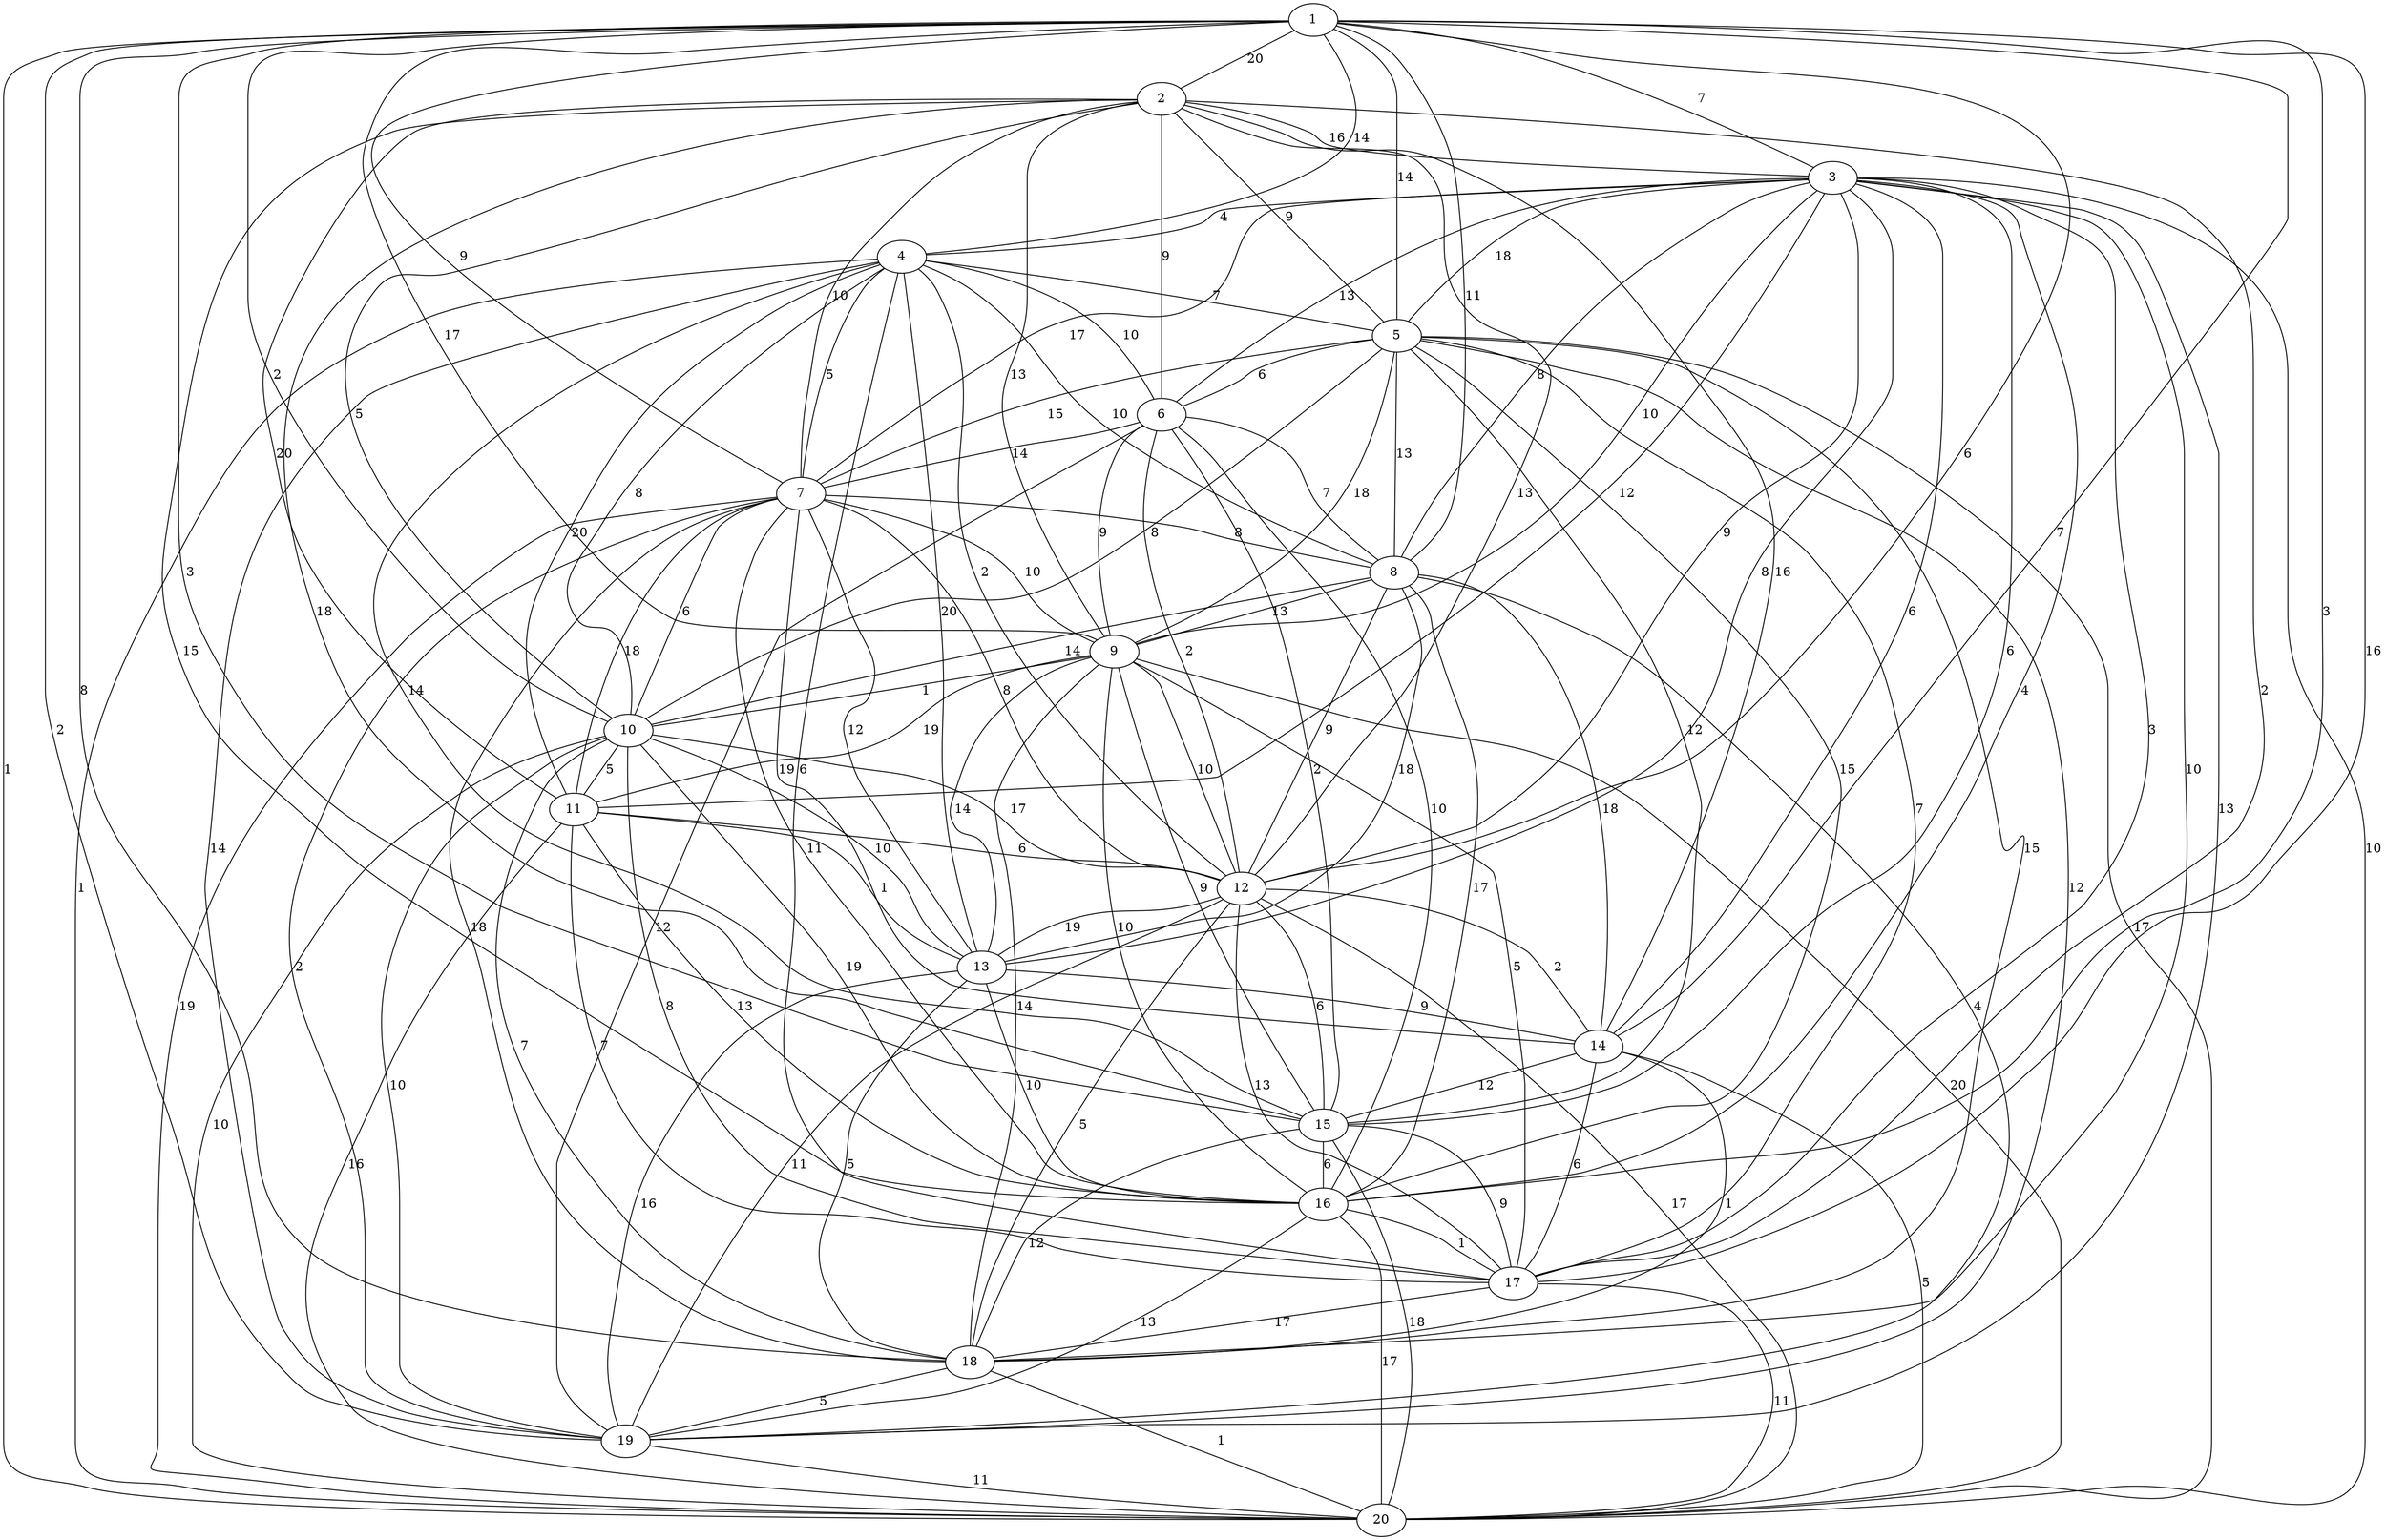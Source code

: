 graph G {
 1 -- 16 [label="3"];
 1 -- 15 [label="3"];
 1 -- 4 [label="14"];
 1 -- 12 [label="6"];
 1 -- 7 [label="9"];
 1 -- 8 [label="11"];
 1 -- 17 [label="16"];
 1 -- 19 [label="2"];
 1 -- 14 [label="7"];
 1 -- 9 [label="17"];
 1 -- 5 [label="14"];
 1 -- 3 [label="7"];
 1 -- 20 [label="1"];
 1 -- 10 [label="2"];
 1 -- 18 [label="8"];
 1 -- 2 [label="20"];
 2 -- 11 [label="20"];
 2 -- 9 [label="13"];
 2 -- 7 [label="10"];
 2 -- 10 [label="5"];
 2 -- 5 [label="9"];
 2 -- 6 [label="9"];
 2 -- 16 [label="15"];
 2 -- 14 [label="16"];
 2 -- 15 [label="18"];
 2 -- 12 [label="13"];
 2 -- 17 [label="2"];
 2 -- 3 [label="16"];
 3 -- 16 [label="4"];
 3 -- 11 [label="12"];
 3 -- 8 [label="8"];
 3 -- 5 [label="18"];
 3 -- 9 [label="10"];
 3 -- 19 [label="13"];
 3 -- 17 [label="3"];
 3 -- 13 [label="8"];
 3 -- 14 [label="6"];
 3 -- 7 [label="17"];
 3 -- 20 [label="10"];
 3 -- 6 [label="13"];
 3 -- 12 [label="9"];
 3 -- 18 [label="10"];
 3 -- 15 [label="6"];
 3 -- 4 [label="4"];
 4 -- 20 [label="1"];
 4 -- 19 [label="14"];
 4 -- 12 [label="2"];
 4 -- 10 [label="8"];
 4 -- 8 [label="10"];
 4 -- 7 [label="5"];
 4 -- 6 [label="10"];
 4 -- 11 [label="20"];
 4 -- 15 [label="14"];
 4 -- 17 [label="6"];
 4 -- 13 [label="20"];
 4 -- 5 [label="7"];
 5 -- 17 [label="7"];
 5 -- 16 [label="15"];
 5 -- 15 [label="12"];
 5 -- 10 [label="8"];
 5 -- 9 [label="18"];
 5 -- 7 [label="15"];
 5 -- 20 [label="17"];
 5 -- 8 [label="13"];
 5 -- 19 [label="12"];
 5 -- 18 [label="15"];
 5 -- 6 [label="6"];
 6 -- 16 [label="10"];
 6 -- 8 [label="7"];
 6 -- 12 [label="2"];
 6 -- 9 [label="9"];
 6 -- 15 [label="2"];
 6 -- 19 [label="12"];
 6 -- 7 [label="14"];
 7 -- 19 [label="2"];
 7 -- 14 [label="19"];
 7 -- 13 [label="12"];
 7 -- 12 [label="8"];
 7 -- 9 [label="10"];
 7 -- 10 [label="6"];
 7 -- 16 [label="11"];
 7 -- 18 [label="18"];
 7 -- 20 [label="19"];
 7 -- 11 [label="18"];
 7 -- 8 [label="8"];
 8 -- 14 [label="18"];
 8 -- 16 [label="17"];
 8 -- 12 [label="9"];
 8 -- 13 [label="18"];
 8 -- 10 [label="14"];
 8 -- 19 [label="4"];
 8 -- 9 [label="13"];
 9 -- 17 [label="5"];
 9 -- 12 [label="10"];
 9 -- 15 [label="9"];
 9 -- 16 [label="10"];
 9 -- 18 [label="14"];
 9 -- 11 [label="19"];
 9 -- 20 [label="20"];
 9 -- 13 [label="14"];
 9 -- 10 [label="1"];
 10 -- 18 [label="7"];
 10 -- 13 [label="10"];
 10 -- 12 [label="17"];
 10 -- 17 [label="8"];
 10 -- 16 [label="19"];
 10 -- 20 [label="10"];
 10 -- 19 [label="10"];
 10 -- 11 [label="5"];
 11 -- 16 [label="13"];
 11 -- 13 [label="1"];
 11 -- 20 [label="16"];
 11 -- 17 [label="7"];
 11 -- 12 [label="6"];
 12 -- 17 [label="13"];
 12 -- 15 [label="6"];
 12 -- 20 [label="17"];
 12 -- 14 [label="2"];
 12 -- 18 [label="5"];
 12 -- 19 [label="11"];
 12 -- 13 [label="19"];
 13 -- 19 [label="16"];
 13 -- 18 [label="5"];
 13 -- 16 [label="10"];
 13 -- 14 [label="9"];
 14 -- 18 [label="1"];
 14 -- 17 [label="6"];
 14 -- 20 [label="5"];
 14 -- 15 [label="12"];
 15 -- 20 [label="18"];
 15 -- 18 [label="12"];
 15 -- 17 [label="9"];
 15 -- 16 [label="6"];
 16 -- 20 [label="17"];
 16 -- 19 [label="13"];
 16 -- 17 [label="1"];
 17 -- 20 [label="11"];
 17 -- 18 [label="17"];
 18 -- 20 [label="1"];
 18 -- 19 [label="5"];
 19 -- 20 [label="11"];
}
